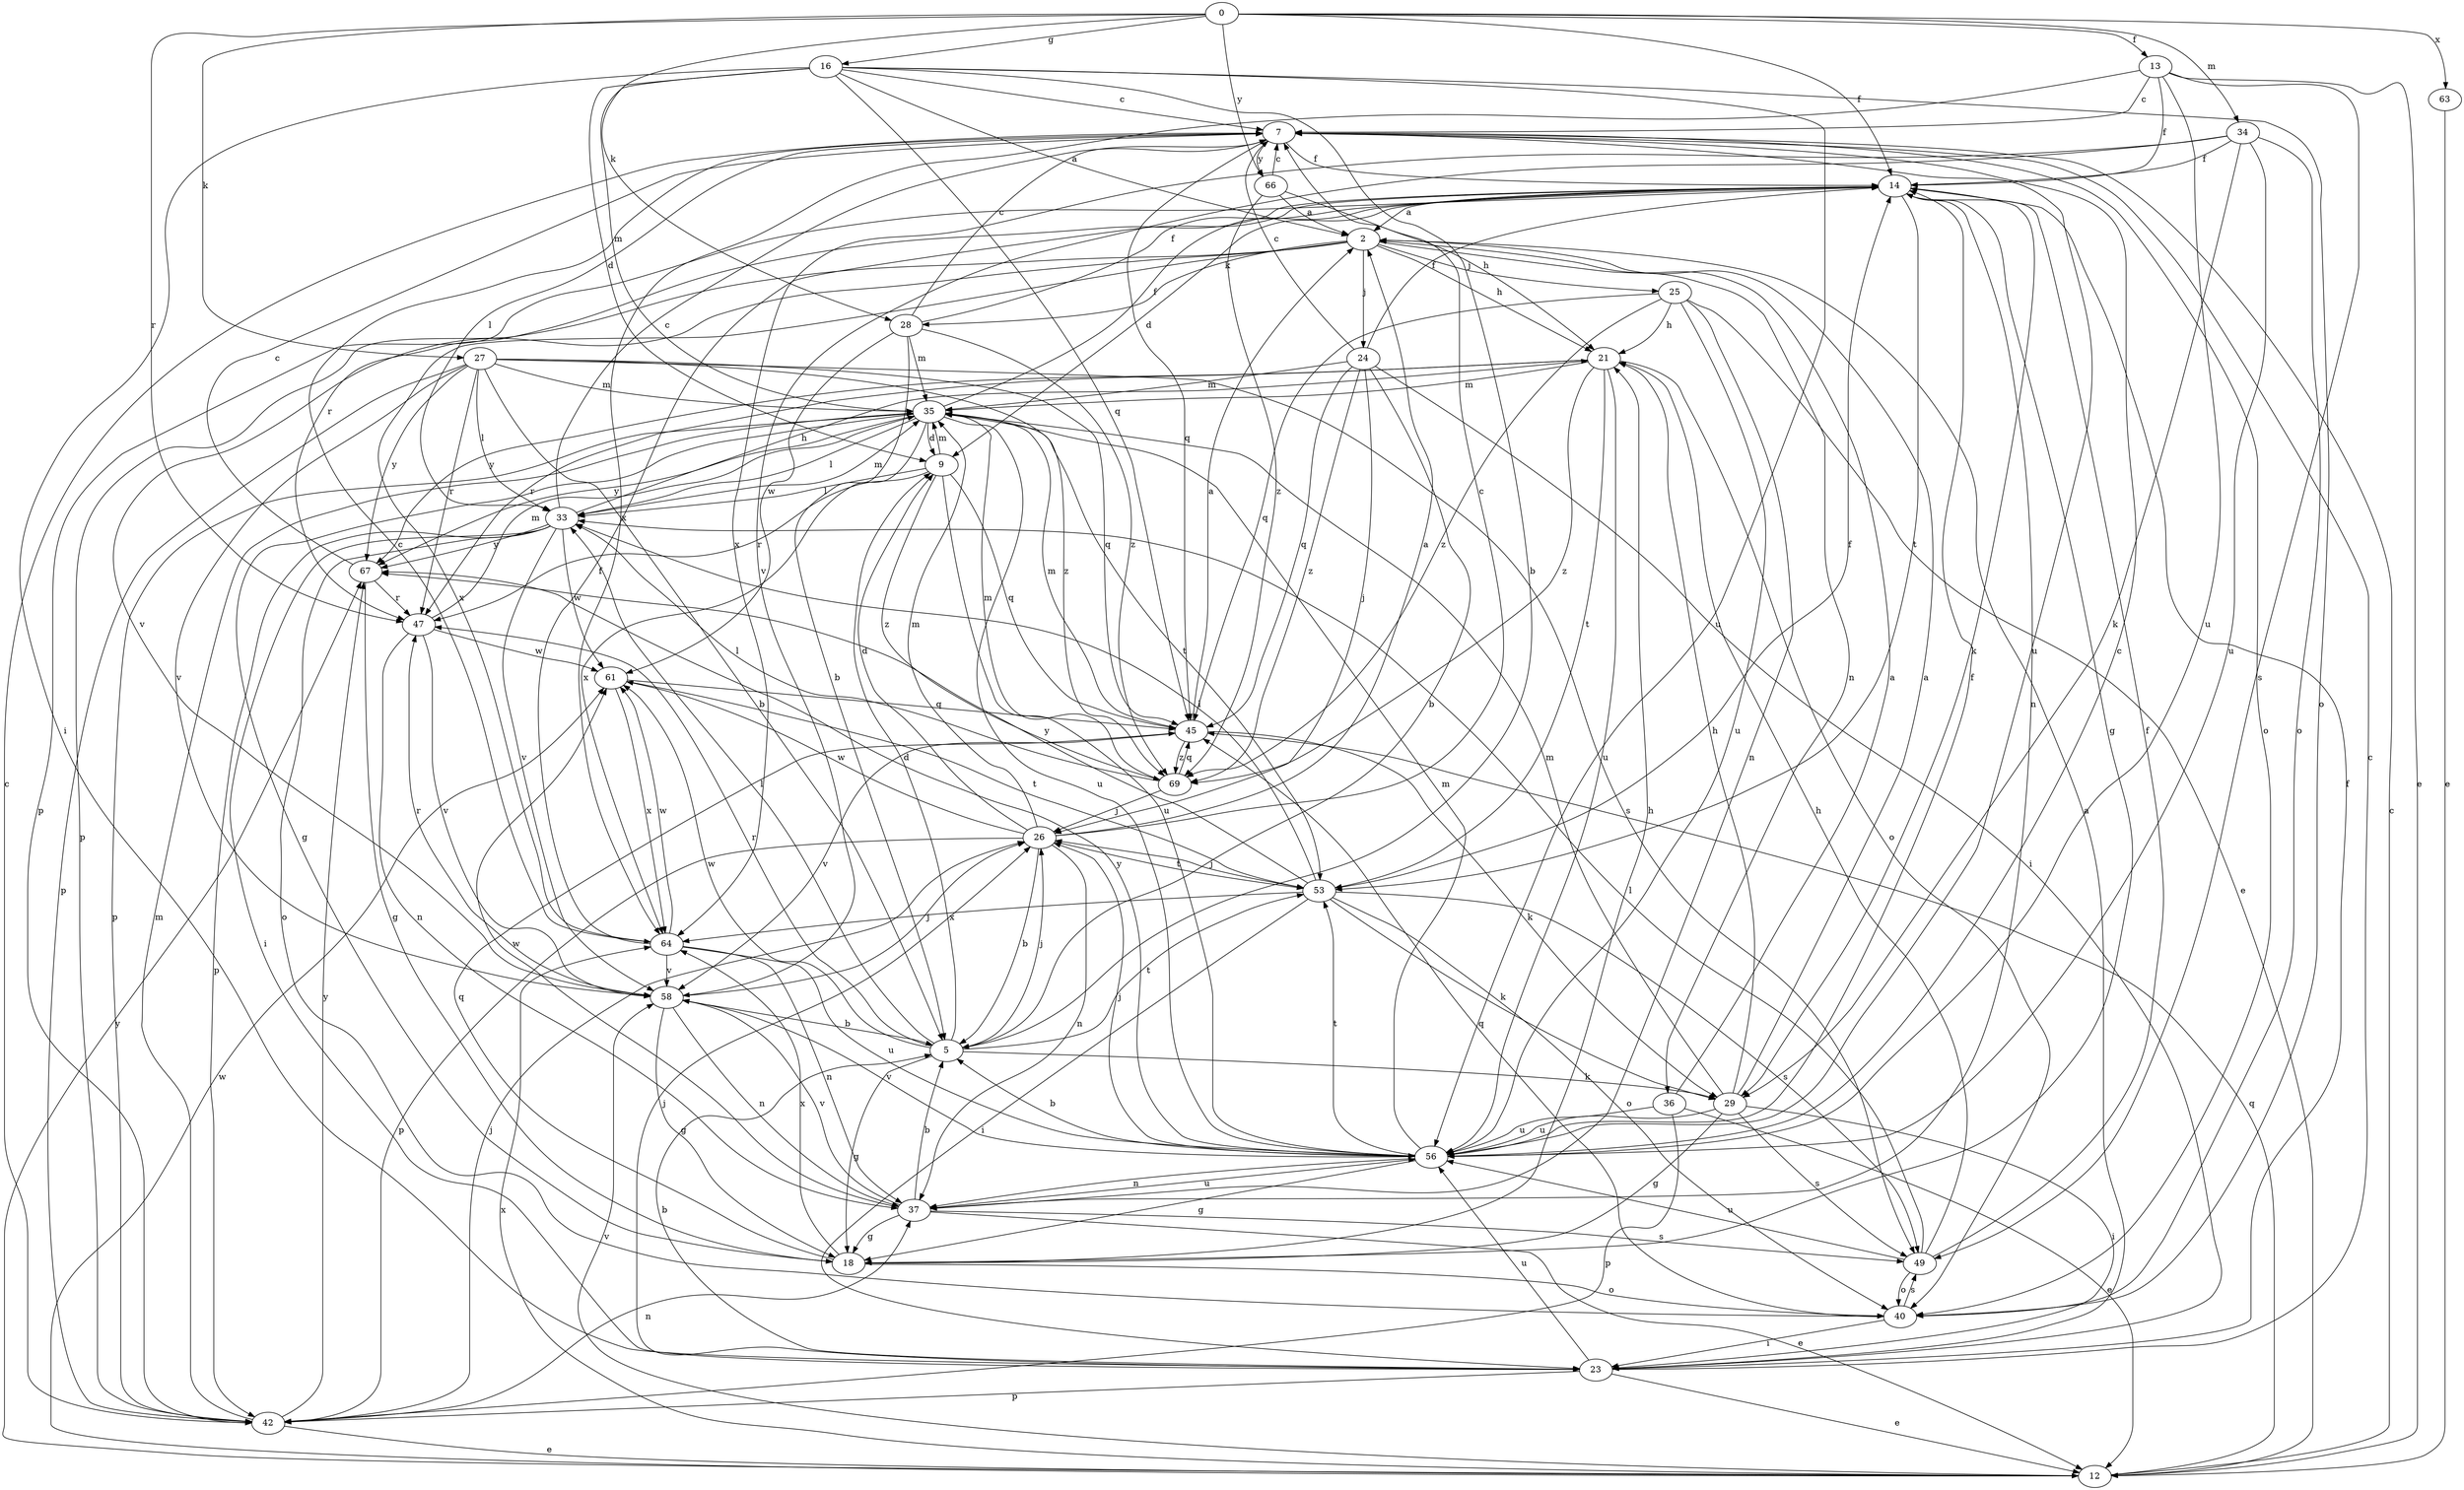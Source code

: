 strict digraph  {
0;
2;
5;
7;
9;
12;
13;
14;
16;
18;
21;
23;
24;
25;
26;
27;
28;
29;
33;
34;
35;
36;
37;
40;
42;
45;
47;
49;
53;
56;
58;
61;
63;
64;
66;
67;
69;
0 -> 13  [label=f];
0 -> 14  [label=f];
0 -> 16  [label=g];
0 -> 27  [label=k];
0 -> 28  [label=k];
0 -> 34  [label=m];
0 -> 47  [label=r];
0 -> 63  [label=x];
0 -> 66  [label=y];
2 -> 21  [label=h];
2 -> 24  [label=j];
2 -> 25  [label=j];
2 -> 28  [label=k];
2 -> 36  [label=n];
2 -> 42  [label=p];
2 -> 58  [label=v];
2 -> 64  [label=x];
5 -> 9  [label=d];
5 -> 18  [label=g];
5 -> 26  [label=j];
5 -> 29  [label=k];
5 -> 33  [label=l];
5 -> 47  [label=r];
5 -> 53  [label=t];
5 -> 61  [label=w];
7 -> 14  [label=f];
7 -> 33  [label=l];
7 -> 40  [label=o];
7 -> 45  [label=q];
7 -> 56  [label=u];
7 -> 66  [label=y];
9 -> 33  [label=l];
9 -> 35  [label=m];
9 -> 45  [label=q];
9 -> 47  [label=r];
9 -> 56  [label=u];
9 -> 69  [label=z];
12 -> 7  [label=c];
12 -> 45  [label=q];
12 -> 58  [label=v];
12 -> 61  [label=w];
12 -> 64  [label=x];
12 -> 67  [label=y];
13 -> 7  [label=c];
13 -> 12  [label=e];
13 -> 14  [label=f];
13 -> 49  [label=s];
13 -> 56  [label=u];
13 -> 64  [label=x];
14 -> 2  [label=a];
14 -> 9  [label=d];
14 -> 18  [label=g];
14 -> 29  [label=k];
14 -> 37  [label=n];
14 -> 42  [label=p];
14 -> 47  [label=r];
14 -> 53  [label=t];
16 -> 2  [label=a];
16 -> 5  [label=b];
16 -> 7  [label=c];
16 -> 9  [label=d];
16 -> 23  [label=i];
16 -> 35  [label=m];
16 -> 40  [label=o];
16 -> 45  [label=q];
16 -> 56  [label=u];
18 -> 21  [label=h];
18 -> 40  [label=o];
18 -> 45  [label=q];
18 -> 64  [label=x];
21 -> 35  [label=m];
21 -> 40  [label=o];
21 -> 47  [label=r];
21 -> 53  [label=t];
21 -> 56  [label=u];
21 -> 67  [label=y];
21 -> 69  [label=z];
23 -> 2  [label=a];
23 -> 5  [label=b];
23 -> 7  [label=c];
23 -> 12  [label=e];
23 -> 14  [label=f];
23 -> 26  [label=j];
23 -> 42  [label=p];
23 -> 56  [label=u];
24 -> 5  [label=b];
24 -> 7  [label=c];
24 -> 14  [label=f];
24 -> 23  [label=i];
24 -> 26  [label=j];
24 -> 35  [label=m];
24 -> 45  [label=q];
24 -> 69  [label=z];
25 -> 12  [label=e];
25 -> 21  [label=h];
25 -> 37  [label=n];
25 -> 45  [label=q];
25 -> 56  [label=u];
25 -> 69  [label=z];
26 -> 2  [label=a];
26 -> 5  [label=b];
26 -> 7  [label=c];
26 -> 9  [label=d];
26 -> 35  [label=m];
26 -> 37  [label=n];
26 -> 42  [label=p];
26 -> 53  [label=t];
26 -> 61  [label=w];
27 -> 5  [label=b];
27 -> 33  [label=l];
27 -> 35  [label=m];
27 -> 42  [label=p];
27 -> 45  [label=q];
27 -> 47  [label=r];
27 -> 49  [label=s];
27 -> 58  [label=v];
27 -> 67  [label=y];
27 -> 69  [label=z];
28 -> 5  [label=b];
28 -> 7  [label=c];
28 -> 14  [label=f];
28 -> 35  [label=m];
28 -> 61  [label=w];
28 -> 69  [label=z];
29 -> 2  [label=a];
29 -> 18  [label=g];
29 -> 21  [label=h];
29 -> 23  [label=i];
29 -> 35  [label=m];
29 -> 49  [label=s];
29 -> 56  [label=u];
33 -> 7  [label=c];
33 -> 21  [label=h];
33 -> 23  [label=i];
33 -> 35  [label=m];
33 -> 40  [label=o];
33 -> 42  [label=p];
33 -> 58  [label=v];
33 -> 61  [label=w];
33 -> 67  [label=y];
34 -> 14  [label=f];
34 -> 29  [label=k];
34 -> 40  [label=o];
34 -> 56  [label=u];
34 -> 58  [label=v];
34 -> 64  [label=x];
35 -> 9  [label=d];
35 -> 14  [label=f];
35 -> 18  [label=g];
35 -> 33  [label=l];
35 -> 42  [label=p];
35 -> 53  [label=t];
35 -> 56  [label=u];
35 -> 64  [label=x];
35 -> 67  [label=y];
36 -> 2  [label=a];
36 -> 12  [label=e];
36 -> 42  [label=p];
36 -> 56  [label=u];
37 -> 5  [label=b];
37 -> 12  [label=e];
37 -> 18  [label=g];
37 -> 49  [label=s];
37 -> 56  [label=u];
37 -> 58  [label=v];
37 -> 61  [label=w];
40 -> 23  [label=i];
40 -> 45  [label=q];
40 -> 49  [label=s];
42 -> 7  [label=c];
42 -> 12  [label=e];
42 -> 26  [label=j];
42 -> 35  [label=m];
42 -> 37  [label=n];
42 -> 67  [label=y];
45 -> 2  [label=a];
45 -> 29  [label=k];
45 -> 35  [label=m];
45 -> 58  [label=v];
45 -> 69  [label=z];
47 -> 35  [label=m];
47 -> 37  [label=n];
47 -> 58  [label=v];
47 -> 61  [label=w];
49 -> 14  [label=f];
49 -> 21  [label=h];
49 -> 33  [label=l];
49 -> 40  [label=o];
49 -> 56  [label=u];
53 -> 14  [label=f];
53 -> 23  [label=i];
53 -> 26  [label=j];
53 -> 29  [label=k];
53 -> 33  [label=l];
53 -> 40  [label=o];
53 -> 49  [label=s];
53 -> 64  [label=x];
53 -> 67  [label=y];
56 -> 5  [label=b];
56 -> 7  [label=c];
56 -> 14  [label=f];
56 -> 18  [label=g];
56 -> 26  [label=j];
56 -> 35  [label=m];
56 -> 37  [label=n];
56 -> 53  [label=t];
56 -> 58  [label=v];
56 -> 67  [label=y];
58 -> 5  [label=b];
58 -> 18  [label=g];
58 -> 26  [label=j];
58 -> 37  [label=n];
58 -> 47  [label=r];
61 -> 45  [label=q];
61 -> 53  [label=t];
61 -> 64  [label=x];
63 -> 12  [label=e];
64 -> 7  [label=c];
64 -> 14  [label=f];
64 -> 37  [label=n];
64 -> 56  [label=u];
64 -> 58  [label=v];
64 -> 61  [label=w];
66 -> 2  [label=a];
66 -> 7  [label=c];
66 -> 21  [label=h];
66 -> 69  [label=z];
67 -> 7  [label=c];
67 -> 18  [label=g];
67 -> 47  [label=r];
69 -> 26  [label=j];
69 -> 33  [label=l];
69 -> 35  [label=m];
69 -> 45  [label=q];
}
